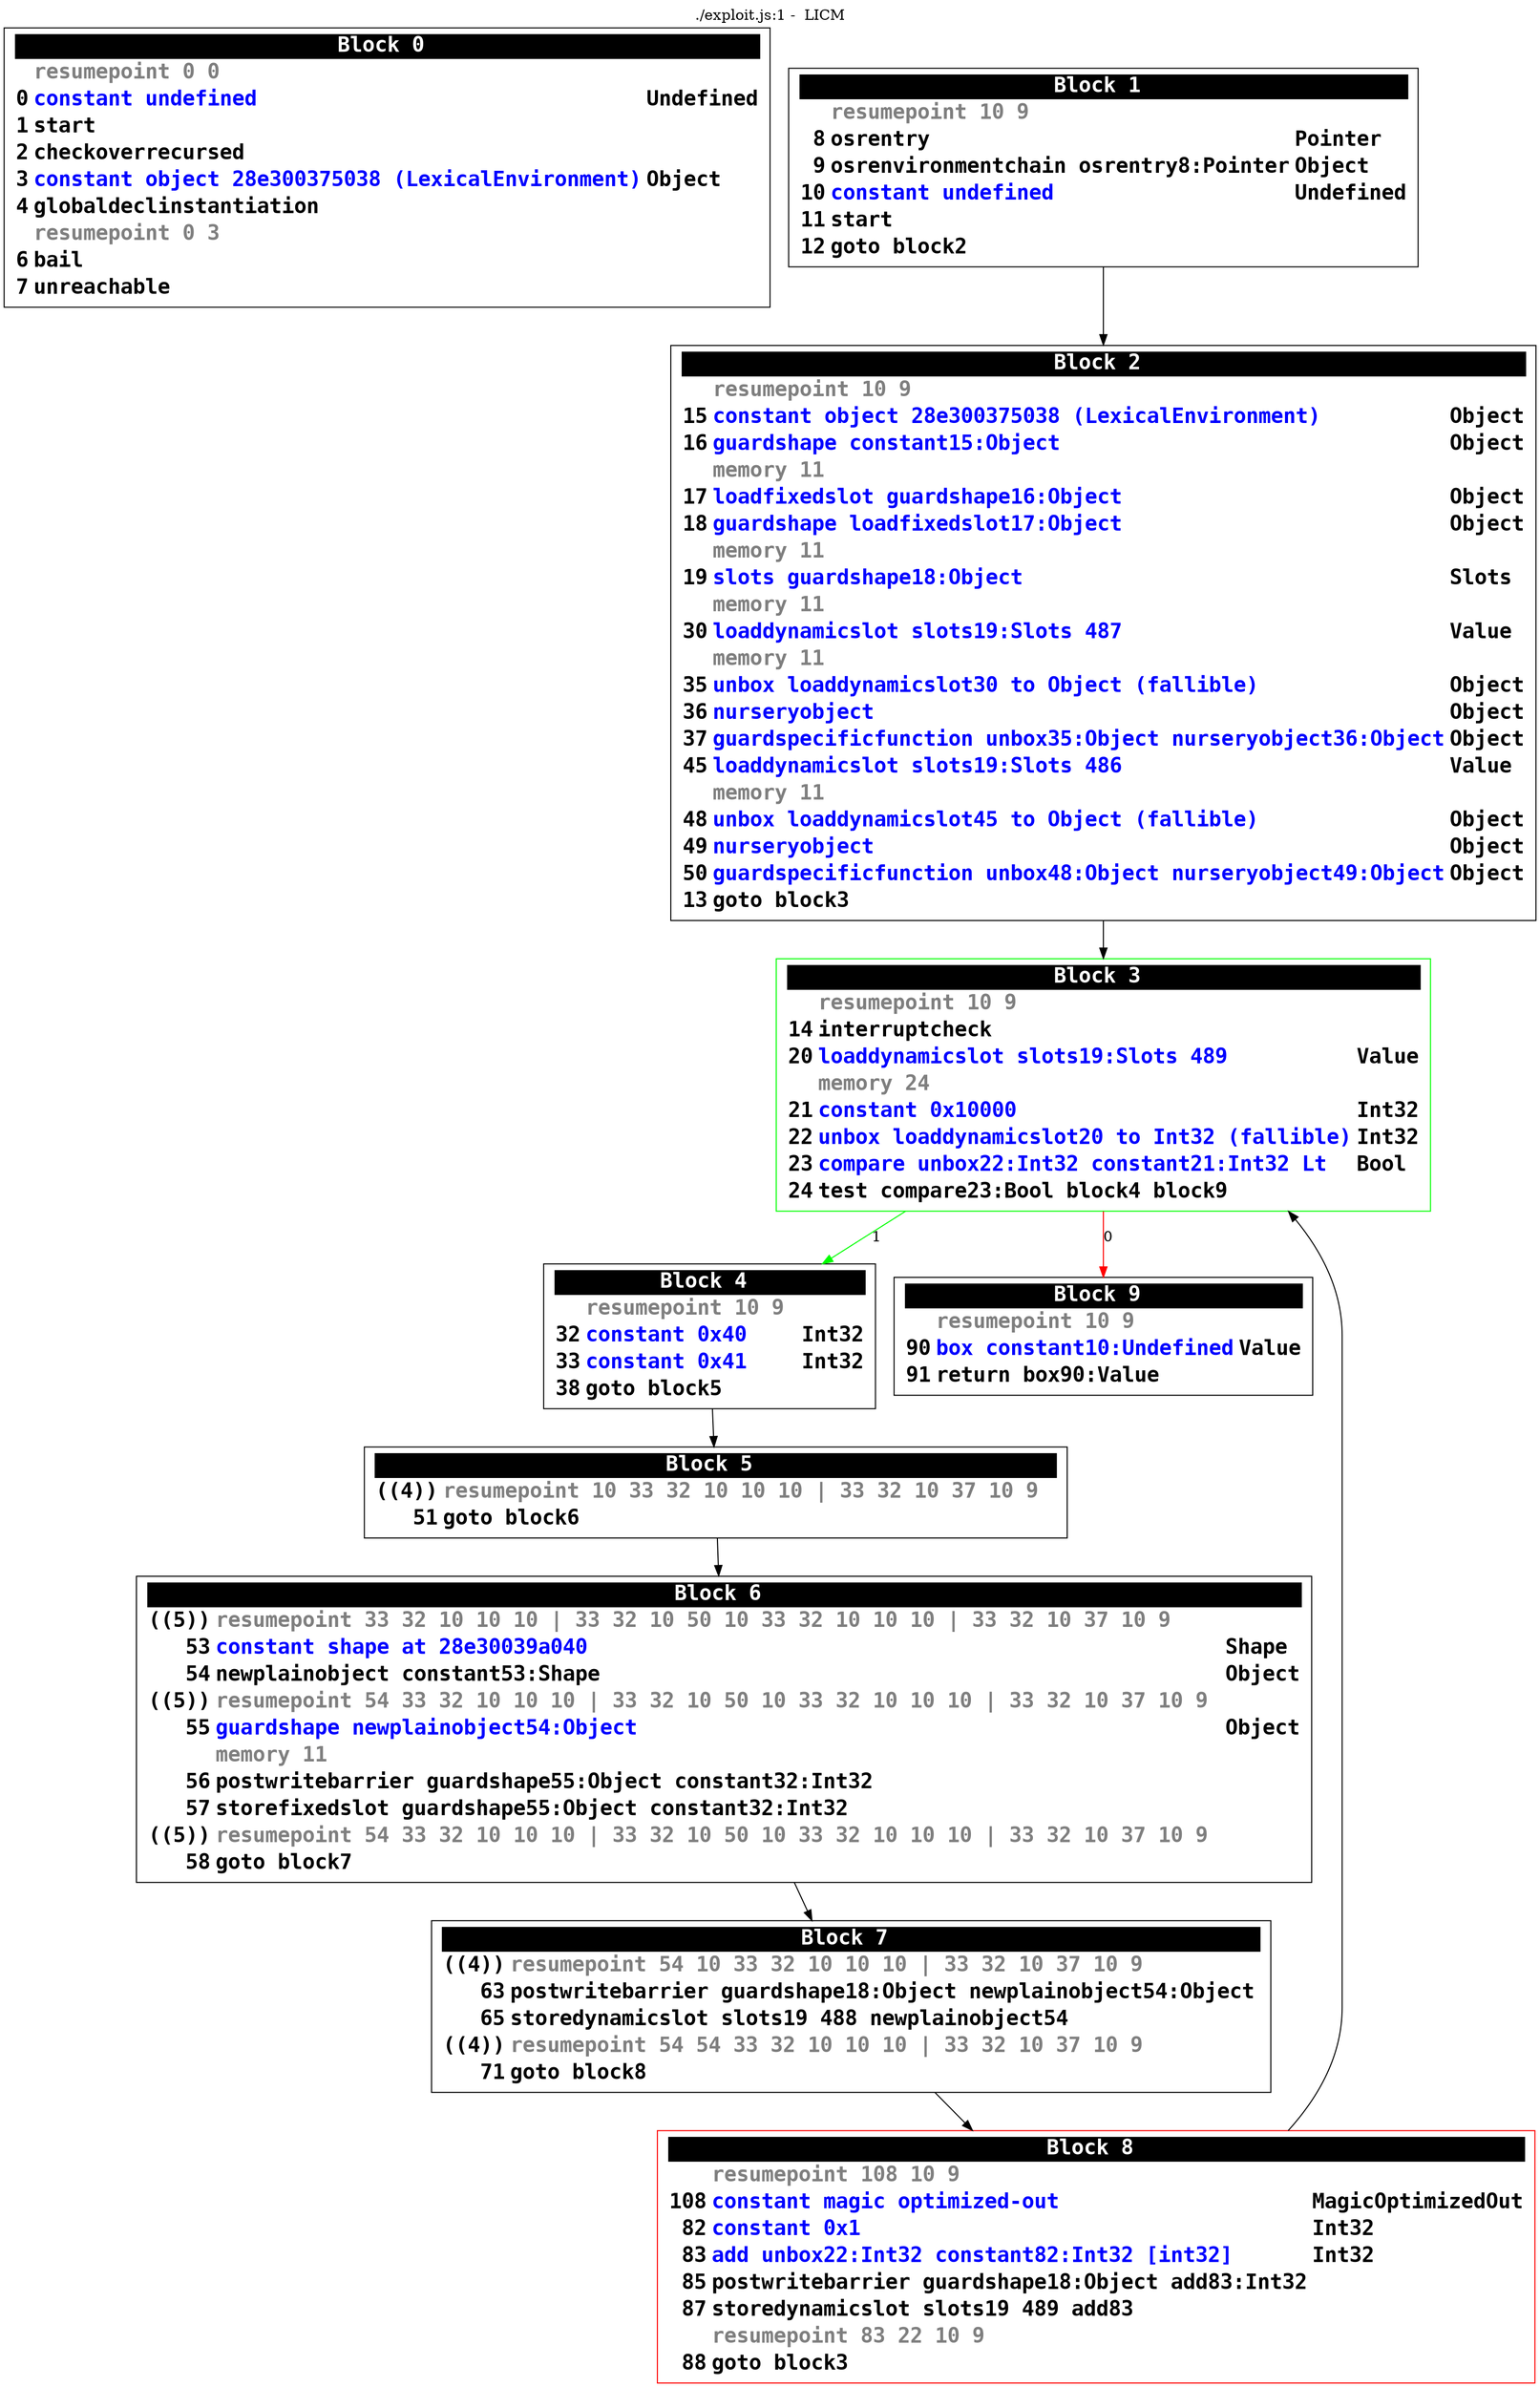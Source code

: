 digraph {
labelloc = t;
labelfontsize = 30;
label = "./exploit.js:1 -  LICM";
  rankdir=TB
  splines=true

  "Block0" [ shape=box fontsize=20 fontname="Consolas Bold" label=<<table border="0" cellborder="0" cellpadding="1"><tr><td align="center" bgcolor="black" colspan="3"><font color="white">Block 0 </font></td></tr><tr><td align="left"></td><td align="left"><font color="grey50">resumepoint 0 0 </font></td><td></td></tr><tr><td align="right" port="i0">0</td><td align="left"><font color="blue">constant undefined</font></td><td align="left">Undefined</td></tr><tr><td align="right" port="i1">1</td><td align="left">start</td></tr><tr><td align="right" port="i2">2</td><td align="left">checkoverrecursed</td></tr><tr><td align="right" port="i3">3</td><td align="left"><font color="blue">constant object 28e300375038 (LexicalEnvironment)</font></td><td align="left">Object</td></tr><tr><td align="right" port="i4">4</td><td align="left">globaldeclinstantiation</td></tr><tr><td align="left"></td><td align="left"><font color="grey50">resumepoint 0 3 </font></td><td></td></tr><tr><td align="right" port="i6">6</td><td align="left">bail</td></tr><tr><td align="right" port="i7">7</td><td align="left">unreachable</td></tr></table>> ] ;
  "Block1" [ shape=box fontsize=20 fontname="Consolas Bold" label=<<table border="0" cellborder="0" cellpadding="1"><tr><td align="center" bgcolor="black" colspan="3"><font color="white">Block 1 </font></td></tr><tr><td align="left"></td><td align="left"><font color="grey50">resumepoint 10 9 </font></td><td></td></tr><tr><td align="right" port="i8">8</td><td align="left">osrentry</td><td align="left">Pointer</td></tr><tr><td align="right" port="i9">9</td><td align="left">osrenvironmentchain osrentry8:Pointer</td><td align="left">Object</td></tr><tr><td align="right" port="i10">10</td><td align="left"><font color="blue">constant undefined</font></td><td align="left">Undefined</td></tr><tr><td align="right" port="i11">11</td><td align="left">start</td></tr><tr><td align="right" port="i12">12</td><td align="left">goto block2</td></tr></table>> ] ;
  "Block2" [ shape=box fontsize=20 fontname="Consolas Bold" label=<<table border="0" cellborder="0" cellpadding="1"><tr><td align="center" bgcolor="black" colspan="3"><font color="white">Block 2 </font></td></tr><tr><td align="left"></td><td align="left"><font color="grey50">resumepoint 10 9 </font></td><td></td></tr><tr><td align="right" port="i15">15</td><td align="left"><font color="blue">constant object 28e300375038 (LexicalEnvironment)</font></td><td align="left">Object</td></tr><tr><td align="right" port="i16">16</td><td align="left"><font color="blue">guardshape constant15:Object</font></td><td align="left">Object</td></tr><tr><td align="left"></td><td align="left"><font color="grey50">memory 11 </font></td><td></td></tr><tr><td align="right" port="i17">17</td><td align="left"><font color="blue">loadfixedslot guardshape16:Object</font></td><td align="left">Object</td></tr><tr><td align="right" port="i18">18</td><td align="left"><font color="blue">guardshape loadfixedslot17:Object</font></td><td align="left">Object</td></tr><tr><td align="left"></td><td align="left"><font color="grey50">memory 11 </font></td><td></td></tr><tr><td align="right" port="i19">19</td><td align="left"><font color="blue">slots guardshape18:Object</font></td><td align="left">Slots</td></tr><tr><td align="left"></td><td align="left"><font color="grey50">memory 11 </font></td><td></td></tr><tr><td align="right" port="i30">30</td><td align="left"><font color="blue">loaddynamicslot slots19:Slots 487</font></td><td align="left">Value</td></tr><tr><td align="left"></td><td align="left"><font color="grey50">memory 11 </font></td><td></td></tr><tr><td align="right" port="i35">35</td><td align="left"><font color="blue">unbox loaddynamicslot30 to Object (fallible)</font></td><td align="left">Object</td></tr><tr><td align="right" port="i36">36</td><td align="left"><font color="blue">nurseryobject</font></td><td align="left">Object</td></tr><tr><td align="right" port="i37">37</td><td align="left"><font color="blue">guardspecificfunction unbox35:Object nurseryobject36:Object</font></td><td align="left">Object</td></tr><tr><td align="right" port="i45">45</td><td align="left"><font color="blue">loaddynamicslot slots19:Slots 486</font></td><td align="left">Value</td></tr><tr><td align="left"></td><td align="left"><font color="grey50">memory 11 </font></td><td></td></tr><tr><td align="right" port="i48">48</td><td align="left"><font color="blue">unbox loaddynamicslot45 to Object (fallible)</font></td><td align="left">Object</td></tr><tr><td align="right" port="i49">49</td><td align="left"><font color="blue">nurseryobject</font></td><td align="left">Object</td></tr><tr><td align="right" port="i50">50</td><td align="left"><font color="blue">guardspecificfunction unbox48:Object nurseryobject49:Object</font></td><td align="left">Object</td></tr><tr><td align="right" port="i13">13</td><td align="left">goto block3</td></tr></table>> ] ;
  "Block3" [ color=green shape=box fontsize=20 fontname="Consolas Bold" label=<<table border="0" cellborder="0" cellpadding="1"><tr><td align="center" bgcolor="black" colspan="3"><font color="white">Block 3 </font></td></tr><tr><td align="left"></td><td align="left"><font color="grey50">resumepoint 10 9 </font></td><td></td></tr><tr><td align="right" port="i14">14</td><td align="left">interruptcheck</td></tr><tr><td align="right" port="i20">20</td><td align="left"><font color="blue">loaddynamicslot slots19:Slots 489</font></td><td align="left">Value</td></tr><tr><td align="left"></td><td align="left"><font color="grey50">memory 24 </font></td><td></td></tr><tr><td align="right" port="i21">21</td><td align="left"><font color="blue">constant 0x10000</font></td><td align="left">Int32</td></tr><tr><td align="right" port="i22">22</td><td align="left"><font color="blue">unbox loaddynamicslot20 to Int32 (fallible)</font></td><td align="left">Int32</td></tr><tr><td align="right" port="i23">23</td><td align="left"><font color="blue">compare unbox22:Int32 constant21:Int32 Lt</font></td><td align="left">Bool</td></tr><tr><td align="right" port="i24">24</td><td align="left">test compare23:Bool block4 block9</td></tr></table>> ] ;
  "Block4" [ shape=box fontsize=20 fontname="Consolas Bold" label=<<table border="0" cellborder="0" cellpadding="1"><tr><td align="center" bgcolor="black" colspan="3"><font color="white">Block 4 </font></td></tr><tr><td align="left"></td><td align="left"><font color="grey50">resumepoint 10 9 </font></td><td></td></tr><tr><td align="right" port="i32">32</td><td align="left"><font color="blue">constant 0x40</font></td><td align="left">Int32</td></tr><tr><td align="right" port="i33">33</td><td align="left"><font color="blue">constant 0x41</font></td><td align="left">Int32</td></tr><tr><td align="right" port="i38">38</td><td align="left">goto block5</td></tr></table>> ] ;
  "Block5" [ shape=box fontsize=20 fontname="Consolas Bold" label=<<table border="0" cellborder="0" cellpadding="1"><tr><td align="center" bgcolor="black" colspan="3"><font color="white">Block 5 </font></td></tr><tr><td align="left">&#40;&#40;4&#41;&#41;</td><td align="left"><font color="grey50">resumepoint 10 33 32 10 10 10 | 33 32 10 37 10 9 </font></td><td></td></tr><tr><td align="right" port="i51">51</td><td align="left">goto block6</td></tr></table>> ] ;
  "Block6" [ shape=box fontsize=20 fontname="Consolas Bold" label=<<table border="0" cellborder="0" cellpadding="1"><tr><td align="center" bgcolor="black" colspan="3"><font color="white">Block 6 </font></td></tr><tr><td align="left">&#40;&#40;5&#41;&#41;</td><td align="left"><font color="grey50">resumepoint 33 32 10 10 10 | 33 32 10 50 10 33 32 10 10 10 | 33 32 10 37 10 9 </font></td><td></td></tr><tr><td align="right" port="i53">53</td><td align="left"><font color="blue">constant shape at 28e30039a040</font></td><td align="left">Shape</td></tr><tr><td align="right" port="i54">54</td><td align="left">newplainobject constant53:Shape</td><td align="left">Object</td></tr><tr><td align="left">&#40;&#40;5&#41;&#41;</td><td align="left"><font color="grey50">resumepoint 54 33 32 10 10 10 | 33 32 10 50 10 33 32 10 10 10 | 33 32 10 37 10 9 </font></td><td></td></tr><tr><td align="right" port="i55">55</td><td align="left"><font color="blue">guardshape newplainobject54:Object</font></td><td align="left">Object</td></tr><tr><td align="left"></td><td align="left"><font color="grey50">memory 11 </font></td><td></td></tr><tr><td align="right" port="i56">56</td><td align="left">postwritebarrier guardshape55:Object constant32:Int32</td></tr><tr><td align="right" port="i57">57</td><td align="left">storefixedslot guardshape55:Object constant32:Int32</td></tr><tr><td align="left">&#40;&#40;5&#41;&#41;</td><td align="left"><font color="grey50">resumepoint 54 33 32 10 10 10 | 33 32 10 50 10 33 32 10 10 10 | 33 32 10 37 10 9 </font></td><td></td></tr><tr><td align="right" port="i58">58</td><td align="left">goto block7</td></tr></table>> ] ;
  "Block7" [ shape=box fontsize=20 fontname="Consolas Bold" label=<<table border="0" cellborder="0" cellpadding="1"><tr><td align="center" bgcolor="black" colspan="3"><font color="white">Block 7 </font></td></tr><tr><td align="left">&#40;&#40;4&#41;&#41;</td><td align="left"><font color="grey50">resumepoint 54 10 33 32 10 10 10 | 33 32 10 37 10 9 </font></td><td></td></tr><tr><td align="right" port="i63">63</td><td align="left">postwritebarrier guardshape18:Object newplainobject54:Object</td></tr><tr><td align="right" port="i65">65</td><td align="left">storedynamicslot slots19 488 newplainobject54</td></tr><tr><td align="left">&#40;&#40;4&#41;&#41;</td><td align="left"><font color="grey50">resumepoint 54 54 33 32 10 10 10 | 33 32 10 37 10 9 </font></td><td></td></tr><tr><td align="right" port="i71">71</td><td align="left">goto block8</td></tr></table>> ] ;
  "Block8" [ color=red shape=box fontsize=20 fontname="Consolas Bold" label=<<table border="0" cellborder="0" cellpadding="1"><tr><td align="center" bgcolor="black" colspan="3"><font color="white">Block 8 </font></td></tr><tr><td align="left"></td><td align="left"><font color="grey50">resumepoint 108 10 9 </font></td><td></td></tr><tr><td align="right" port="i108">108</td><td align="left"><font color="blue">constant magic optimized-out</font></td><td align="left">MagicOptimizedOut</td></tr><tr><td align="right" port="i82">82</td><td align="left"><font color="blue">constant 0x1</font></td><td align="left">Int32</td></tr><tr><td align="right" port="i83">83</td><td align="left"><font color="blue">add unbox22:Int32 constant82:Int32 [int32]</font></td><td align="left">Int32</td></tr><tr><td align="right" port="i85">85</td><td align="left">postwritebarrier guardshape18:Object add83:Int32</td></tr><tr><td align="right" port="i87">87</td><td align="left">storedynamicslot slots19 489 add83</td></tr><tr><td align="left"></td><td align="left"><font color="grey50">resumepoint 83 22 10 9 </font></td><td></td></tr><tr><td align="right" port="i88">88</td><td align="left">goto block3</td></tr></table>> ] ;
  "Block9" [ shape=box fontsize=20 fontname="Consolas Bold" label=<<table border="0" cellborder="0" cellpadding="1"><tr><td align="center" bgcolor="black" colspan="3"><font color="white">Block 9 </font></td></tr><tr><td align="left"></td><td align="left"><font color="grey50">resumepoint 10 9 </font></td><td></td></tr><tr><td align="right" port="i90">90</td><td align="left"><font color="blue">box constant10:Undefined</font></td><td align="left">Value</td></tr><tr><td align="right" port="i91">91</td><td align="left">return box90:Value</td></tr></table>> ] ;

  "Block1" -> "Block2" ;
  "Block2" -> "Block3" ;
  "Block3" -> "Block4" [ color=green label=1 ] ;
  "Block3" -> "Block9" [ color=red label=0 ] ;
  "Block4" -> "Block5" ;
  "Block5" -> "Block6" ;
  "Block6" -> "Block7" ;
  "Block7" -> "Block8" ;
  "Block8" -> "Block3" ;
}
